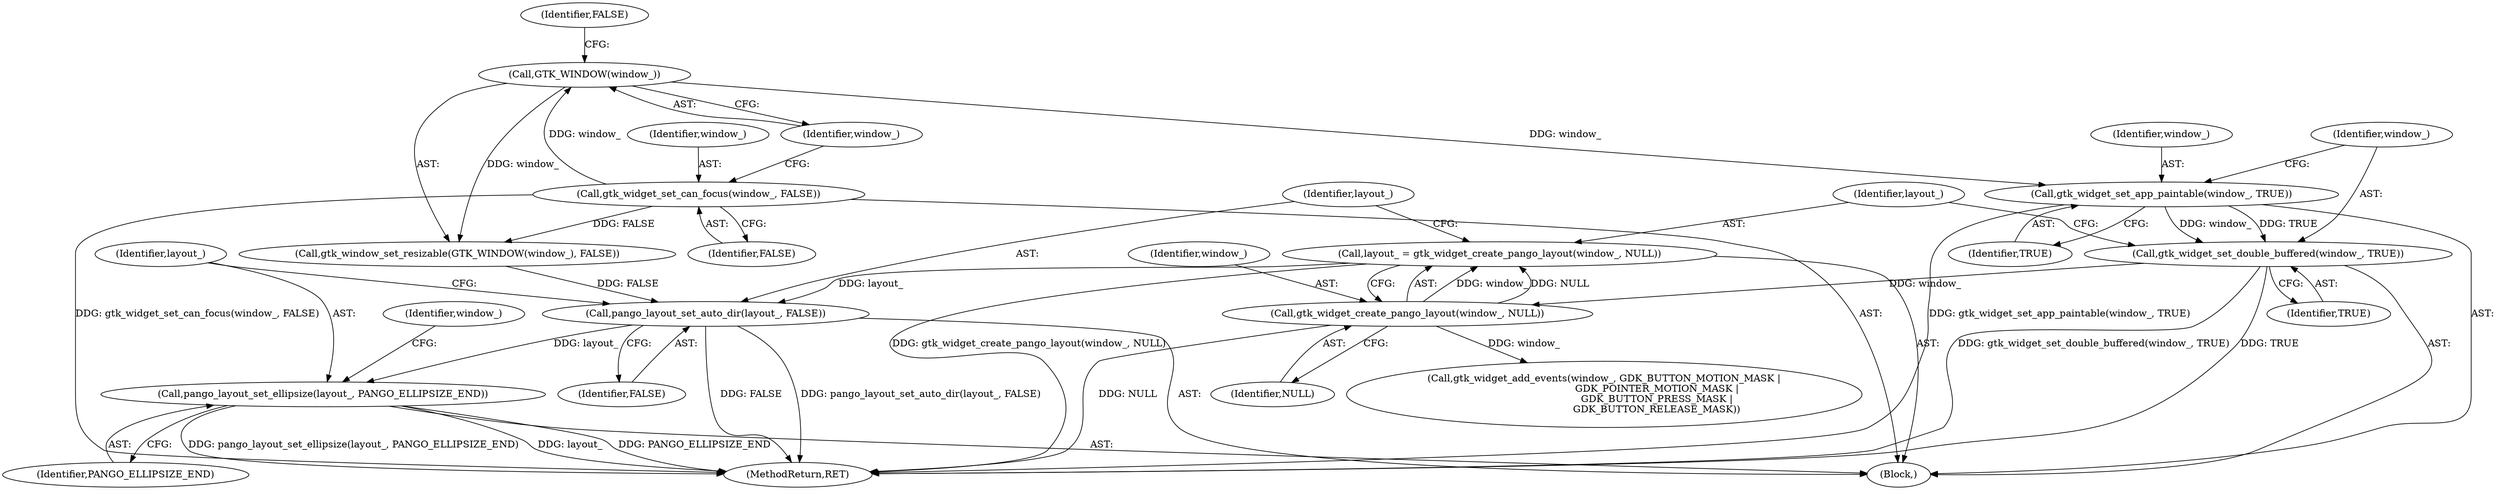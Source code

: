 digraph "0_Chrome_9fe90fe465e046a219411b192d8b08086faae39c@API" {
"1000116" [label="(Call,layout_ = gtk_widget_create_pango_layout(window_, NULL))"];
"1000118" [label="(Call,gtk_widget_create_pango_layout(window_, NULL))"];
"1000113" [label="(Call,gtk_widget_set_double_buffered(window_, TRUE))"];
"1000110" [label="(Call,gtk_widget_set_app_paintable(window_, TRUE))"];
"1000107" [label="(Call,GTK_WINDOW(window_))"];
"1000103" [label="(Call,gtk_widget_set_can_focus(window_, FALSE))"];
"1000121" [label="(Call,pango_layout_set_auto_dir(layout_, FALSE))"];
"1000124" [label="(Call,pango_layout_set_ellipsize(layout_, PANGO_ELLIPSIZE_END))"];
"1000105" [label="(Identifier,FALSE)"];
"1000112" [label="(Identifier,TRUE)"];
"1000125" [label="(Identifier,layout_)"];
"1000104" [label="(Identifier,window_)"];
"1000115" [label="(Identifier,TRUE)"];
"1000108" [label="(Identifier,window_)"];
"1000116" [label="(Call,layout_ = gtk_widget_create_pango_layout(window_, NULL))"];
"1000128" [label="(Identifier,window_)"];
"1000170" [label="(MethodReturn,RET)"];
"1000119" [label="(Identifier,window_)"];
"1000126" [label="(Identifier,PANGO_ELLIPSIZE_END)"];
"1000123" [label="(Identifier,FALSE)"];
"1000117" [label="(Identifier,layout_)"];
"1000121" [label="(Call,pango_layout_set_auto_dir(layout_, FALSE))"];
"1000110" [label="(Call,gtk_widget_set_app_paintable(window_, TRUE))"];
"1000111" [label="(Identifier,window_)"];
"1000120" [label="(Identifier,NULL)"];
"1000124" [label="(Call,pango_layout_set_ellipsize(layout_, PANGO_ELLIPSIZE_END))"];
"1000102" [label="(Block,)"];
"1000103" [label="(Call,gtk_widget_set_can_focus(window_, FALSE))"];
"1000122" [label="(Identifier,layout_)"];
"1000114" [label="(Identifier,window_)"];
"1000109" [label="(Identifier,FALSE)"];
"1000107" [label="(Call,GTK_WINDOW(window_))"];
"1000118" [label="(Call,gtk_widget_create_pango_layout(window_, NULL))"];
"1000127" [label="(Call,gtk_widget_add_events(window_, GDK_BUTTON_MOTION_MASK |\n                                  GDK_POINTER_MOTION_MASK |\n                                  GDK_BUTTON_PRESS_MASK |\n                                  GDK_BUTTON_RELEASE_MASK))"];
"1000113" [label="(Call,gtk_widget_set_double_buffered(window_, TRUE))"];
"1000106" [label="(Call,gtk_window_set_resizable(GTK_WINDOW(window_), FALSE))"];
"1000116" -> "1000102"  [label="AST: "];
"1000116" -> "1000118"  [label="CFG: "];
"1000117" -> "1000116"  [label="AST: "];
"1000118" -> "1000116"  [label="AST: "];
"1000122" -> "1000116"  [label="CFG: "];
"1000116" -> "1000170"  [label="DDG: gtk_widget_create_pango_layout(window_, NULL)"];
"1000118" -> "1000116"  [label="DDG: window_"];
"1000118" -> "1000116"  [label="DDG: NULL"];
"1000116" -> "1000121"  [label="DDG: layout_"];
"1000118" -> "1000120"  [label="CFG: "];
"1000119" -> "1000118"  [label="AST: "];
"1000120" -> "1000118"  [label="AST: "];
"1000118" -> "1000170"  [label="DDG: NULL"];
"1000113" -> "1000118"  [label="DDG: window_"];
"1000118" -> "1000127"  [label="DDG: window_"];
"1000113" -> "1000102"  [label="AST: "];
"1000113" -> "1000115"  [label="CFG: "];
"1000114" -> "1000113"  [label="AST: "];
"1000115" -> "1000113"  [label="AST: "];
"1000117" -> "1000113"  [label="CFG: "];
"1000113" -> "1000170"  [label="DDG: TRUE"];
"1000113" -> "1000170"  [label="DDG: gtk_widget_set_double_buffered(window_, TRUE)"];
"1000110" -> "1000113"  [label="DDG: window_"];
"1000110" -> "1000113"  [label="DDG: TRUE"];
"1000110" -> "1000102"  [label="AST: "];
"1000110" -> "1000112"  [label="CFG: "];
"1000111" -> "1000110"  [label="AST: "];
"1000112" -> "1000110"  [label="AST: "];
"1000114" -> "1000110"  [label="CFG: "];
"1000110" -> "1000170"  [label="DDG: gtk_widget_set_app_paintable(window_, TRUE)"];
"1000107" -> "1000110"  [label="DDG: window_"];
"1000107" -> "1000106"  [label="AST: "];
"1000107" -> "1000108"  [label="CFG: "];
"1000108" -> "1000107"  [label="AST: "];
"1000109" -> "1000107"  [label="CFG: "];
"1000107" -> "1000106"  [label="DDG: window_"];
"1000103" -> "1000107"  [label="DDG: window_"];
"1000103" -> "1000102"  [label="AST: "];
"1000103" -> "1000105"  [label="CFG: "];
"1000104" -> "1000103"  [label="AST: "];
"1000105" -> "1000103"  [label="AST: "];
"1000108" -> "1000103"  [label="CFG: "];
"1000103" -> "1000170"  [label="DDG: gtk_widget_set_can_focus(window_, FALSE)"];
"1000103" -> "1000106"  [label="DDG: FALSE"];
"1000121" -> "1000102"  [label="AST: "];
"1000121" -> "1000123"  [label="CFG: "];
"1000122" -> "1000121"  [label="AST: "];
"1000123" -> "1000121"  [label="AST: "];
"1000125" -> "1000121"  [label="CFG: "];
"1000121" -> "1000170"  [label="DDG: FALSE"];
"1000121" -> "1000170"  [label="DDG: pango_layout_set_auto_dir(layout_, FALSE)"];
"1000106" -> "1000121"  [label="DDG: FALSE"];
"1000121" -> "1000124"  [label="DDG: layout_"];
"1000124" -> "1000102"  [label="AST: "];
"1000124" -> "1000126"  [label="CFG: "];
"1000125" -> "1000124"  [label="AST: "];
"1000126" -> "1000124"  [label="AST: "];
"1000128" -> "1000124"  [label="CFG: "];
"1000124" -> "1000170"  [label="DDG: layout_"];
"1000124" -> "1000170"  [label="DDG: PANGO_ELLIPSIZE_END"];
"1000124" -> "1000170"  [label="DDG: pango_layout_set_ellipsize(layout_, PANGO_ELLIPSIZE_END)"];
}
